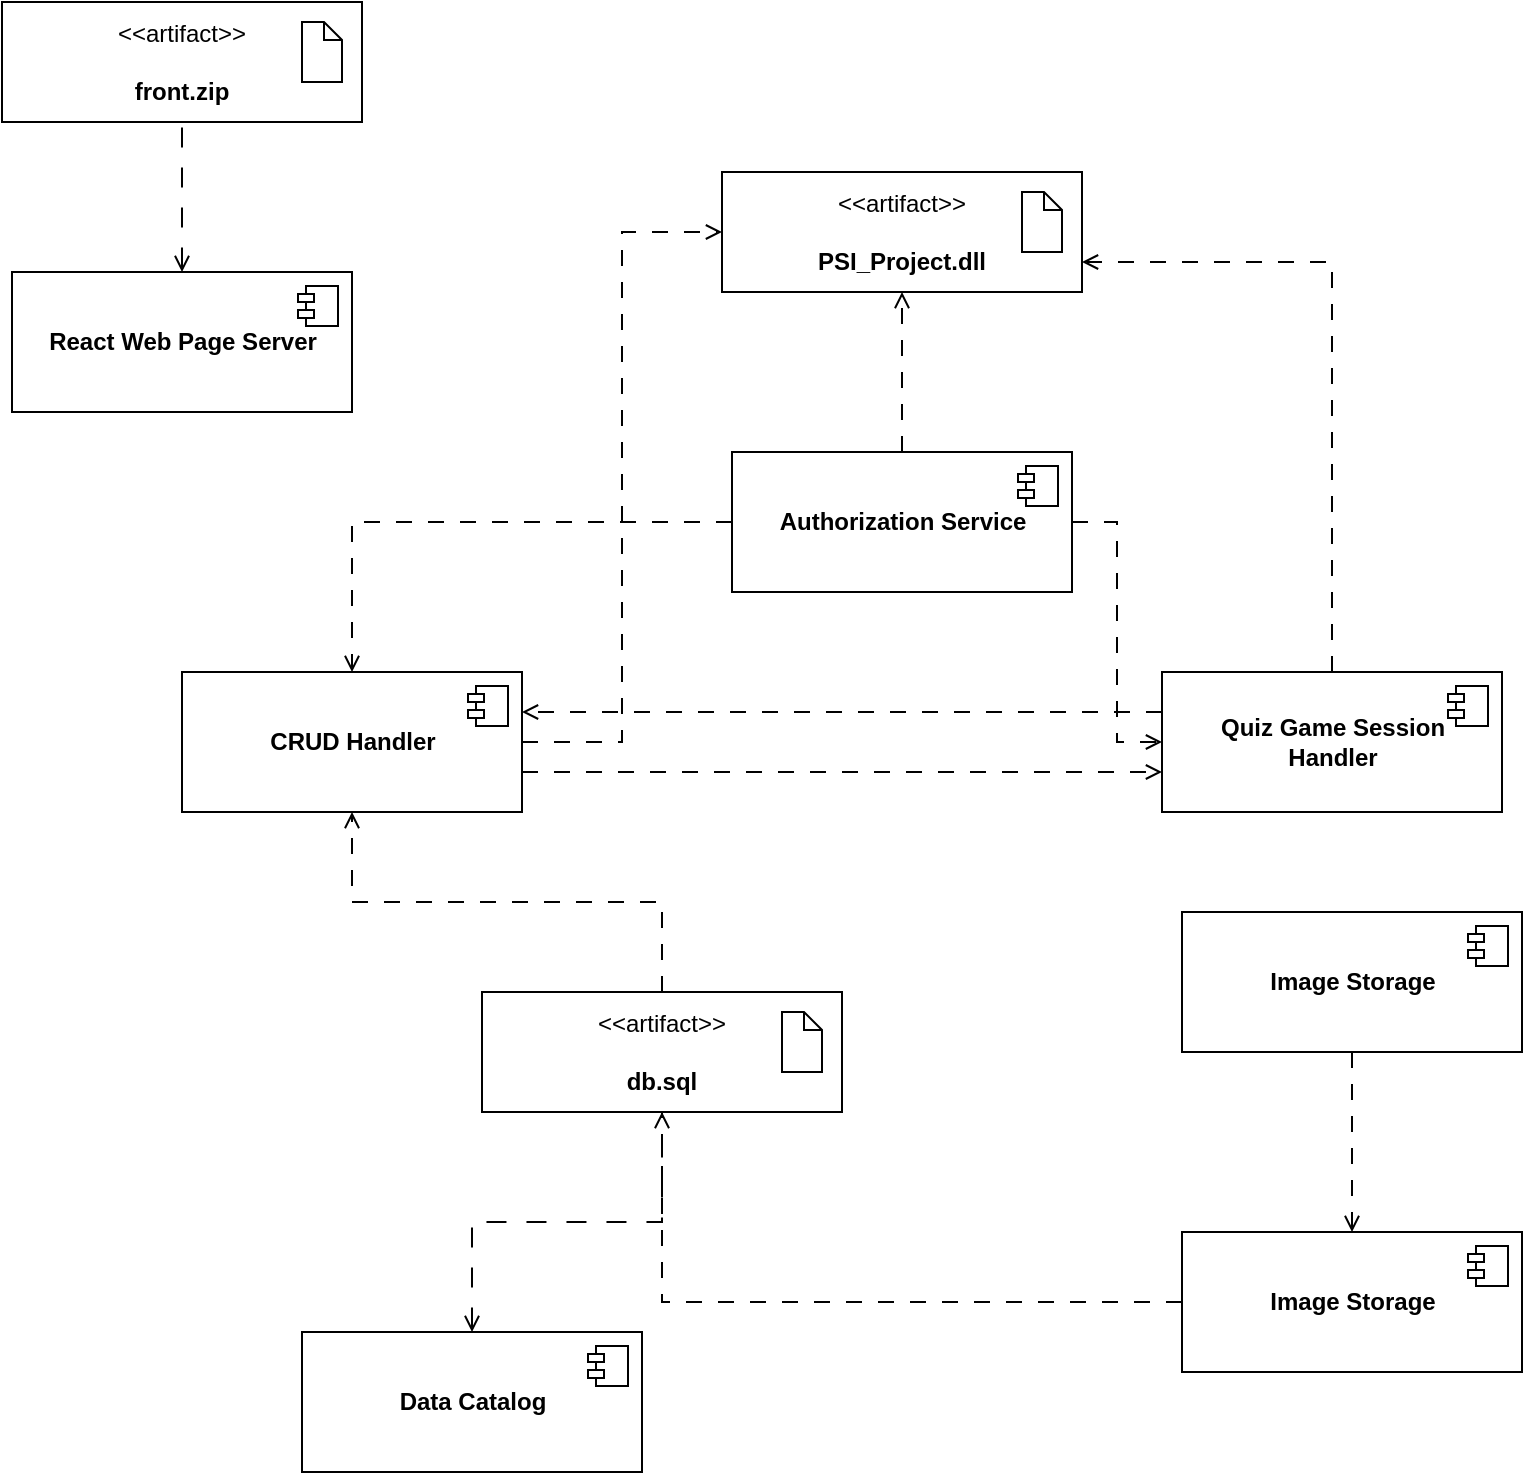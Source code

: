 <mxfile version="24.4.9" type="device">
  <diagram name="Page-1" id="VPrzIBP_xwfoXw6NHjKK">
    <mxGraphModel dx="1784" dy="1062" grid="1" gridSize="10" guides="1" tooltips="1" connect="1" arrows="1" fold="1" page="1" pageScale="1" pageWidth="850" pageHeight="1100" math="0" shadow="0">
      <root>
        <mxCell id="0" />
        <mxCell id="1" parent="0" />
        <mxCell id="uy4nL8FS2LguV1v71N7g-1" value="" style="group" parent="1" vertex="1" connectable="0">
          <mxGeometry x="50" y="145" width="180" height="60" as="geometry" />
        </mxCell>
        <mxCell id="uy4nL8FS2LguV1v71N7g-2" value="&amp;lt;&amp;lt;artifact&amp;gt;&amp;gt;&lt;br&gt;&lt;br&gt;&lt;b&gt;front.zip&lt;/b&gt;" style="html=1;align=center;verticalAlign=middle;dashed=0;whiteSpace=wrap;" parent="uy4nL8FS2LguV1v71N7g-1" vertex="1">
          <mxGeometry width="180" height="60" as="geometry" />
        </mxCell>
        <mxCell id="uy4nL8FS2LguV1v71N7g-3" value="" style="shape=note2;size=9;childLayout=stackLayout;horizontalStack=0;resizeParent=1;resizeParentMax=0;resizeLast=0;collapsible=0;marginBottom=0;html=1;container=1;" parent="uy4nL8FS2LguV1v71N7g-1" vertex="1">
          <mxGeometry x="150" y="10" width="20" height="30" as="geometry" />
        </mxCell>
        <mxCell id="uy4nL8FS2LguV1v71N7g-4" value="" style="group" parent="1" vertex="1" connectable="0">
          <mxGeometry x="290" y="640" width="180" height="60" as="geometry" />
        </mxCell>
        <mxCell id="uy4nL8FS2LguV1v71N7g-5" value="&amp;lt;&amp;lt;artifact&amp;gt;&amp;gt;&lt;br&gt;&lt;br&gt;&lt;b&gt;db.sql&lt;/b&gt;" style="html=1;align=center;verticalAlign=middle;dashed=0;whiteSpace=wrap;" parent="uy4nL8FS2LguV1v71N7g-4" vertex="1">
          <mxGeometry width="180" height="60" as="geometry" />
        </mxCell>
        <mxCell id="uy4nL8FS2LguV1v71N7g-6" value="" style="shape=note2;size=9;childLayout=stackLayout;horizontalStack=0;resizeParent=1;resizeParentMax=0;resizeLast=0;collapsible=0;marginBottom=0;html=1;container=1;" parent="uy4nL8FS2LguV1v71N7g-4" vertex="1">
          <mxGeometry x="150" y="10" width="20" height="30" as="geometry" />
        </mxCell>
        <mxCell id="uy4nL8FS2LguV1v71N7g-7" value="" style="group" parent="1" vertex="1" connectable="0">
          <mxGeometry x="410" y="230" width="180" height="60" as="geometry" />
        </mxCell>
        <mxCell id="uy4nL8FS2LguV1v71N7g-8" value="&amp;lt;&amp;lt;artifact&amp;gt;&amp;gt;&lt;br&gt;&lt;br&gt;&lt;b&gt;PSI_Project.dll&lt;/b&gt;" style="html=1;align=center;verticalAlign=middle;dashed=0;whiteSpace=wrap;" parent="uy4nL8FS2LguV1v71N7g-7" vertex="1">
          <mxGeometry width="180" height="60" as="geometry" />
        </mxCell>
        <mxCell id="uy4nL8FS2LguV1v71N7g-9" value="" style="shape=note2;size=9;childLayout=stackLayout;horizontalStack=0;resizeParent=1;resizeParentMax=0;resizeLast=0;collapsible=0;marginBottom=0;html=1;container=1;" parent="uy4nL8FS2LguV1v71N7g-7" vertex="1">
          <mxGeometry x="150" y="10" width="20" height="30" as="geometry" />
        </mxCell>
        <mxCell id="uy4nL8FS2LguV1v71N7g-10" value="" style="endArrow=none;startArrow=open;endFill=0;startFill=0;endSize=8;html=1;verticalAlign=bottom;dashed=1;labelBackgroundColor=none;dashPattern=10 10;rounded=0;edgeStyle=orthogonalEdgeStyle;exitX=0.5;exitY=0;exitDx=0;exitDy=0;" parent="1" source="uy4nL8FS2LguV1v71N7g-15" target="uy4nL8FS2LguV1v71N7g-2" edge="1">
          <mxGeometry width="160" relative="1" as="geometry">
            <mxPoint x="130" y="345" as="sourcePoint" />
            <mxPoint x="590" y="225" as="targetPoint" />
          </mxGeometry>
        </mxCell>
        <mxCell id="uy4nL8FS2LguV1v71N7g-11" value="" style="endArrow=none;startArrow=open;endFill=0;startFill=0;endSize=8;html=1;verticalAlign=bottom;dashed=1;labelBackgroundColor=none;dashPattern=10 10;rounded=0;edgeStyle=orthogonalEdgeStyle;exitX=0.5;exitY=0;exitDx=0;exitDy=0;" parent="1" source="uy4nL8FS2LguV1v71N7g-31" target="uy4nL8FS2LguV1v71N7g-5" edge="1">
          <mxGeometry width="160" relative="1" as="geometry">
            <mxPoint x="980" y="370" as="sourcePoint" />
            <mxPoint x="790" y="140" as="targetPoint" />
          </mxGeometry>
        </mxCell>
        <mxCell id="uy4nL8FS2LguV1v71N7g-15" value="&lt;b&gt;React Web Page Server&lt;/b&gt;" style="html=1;dropTarget=0;" parent="1" vertex="1">
          <mxGeometry x="55" y="280" width="170" height="70" as="geometry" />
        </mxCell>
        <mxCell id="uy4nL8FS2LguV1v71N7g-16" value="" style="shape=module;jettyWidth=8;jettyHeight=4;" parent="uy4nL8FS2LguV1v71N7g-15" vertex="1">
          <mxGeometry x="1" width="20" height="20" relative="1" as="geometry">
            <mxPoint x="-27" y="7" as="offset" />
          </mxGeometry>
        </mxCell>
        <mxCell id="nhdxQKVqqA44LSBXfSNr-405" style="edgeStyle=orthogonalEdgeStyle;rounded=0;orthogonalLoop=1;jettySize=auto;html=1;entryX=0;entryY=0.5;entryDx=0;entryDy=0;dashed=1;dashPattern=8 8;endArrow=open;endFill=0;" parent="1" source="uy4nL8FS2LguV1v71N7g-17" target="uy4nL8FS2LguV1v71N7g-8" edge="1">
          <mxGeometry relative="1" as="geometry" />
        </mxCell>
        <mxCell id="nhdxQKVqqA44LSBXfSNr-410" style="edgeStyle=orthogonalEdgeStyle;rounded=0;orthogonalLoop=1;jettySize=auto;html=1;entryX=0;entryY=0.5;entryDx=0;entryDy=0;dashed=1;dashPattern=8 8;endArrow=open;endFill=0;" parent="1" edge="1">
          <mxGeometry relative="1" as="geometry">
            <mxPoint x="310" y="530" as="sourcePoint" />
            <mxPoint x="630" y="530" as="targetPoint" />
          </mxGeometry>
        </mxCell>
        <mxCell id="uy4nL8FS2LguV1v71N7g-17" value="&lt;b&gt;CRUD Handler&lt;br&gt;&lt;/b&gt;" style="html=1;dropTarget=0;" parent="1" vertex="1">
          <mxGeometry x="140" y="480" width="170" height="70" as="geometry" />
        </mxCell>
        <mxCell id="uy4nL8FS2LguV1v71N7g-18" value="" style="shape=module;jettyWidth=8;jettyHeight=4;" parent="uy4nL8FS2LguV1v71N7g-17" vertex="1">
          <mxGeometry x="1" width="20" height="20" relative="1" as="geometry">
            <mxPoint x="-27" y="7" as="offset" />
          </mxGeometry>
        </mxCell>
        <mxCell id="nhdxQKVqqA44LSBXfSNr-407" style="edgeStyle=orthogonalEdgeStyle;rounded=0;orthogonalLoop=1;jettySize=auto;html=1;entryX=0.5;entryY=1;entryDx=0;entryDy=0;dashed=1;dashPattern=8 8;endArrow=open;endFill=0;" parent="1" source="uy4nL8FS2LguV1v71N7g-21" target="uy4nL8FS2LguV1v71N7g-8" edge="1">
          <mxGeometry relative="1" as="geometry" />
        </mxCell>
        <mxCell id="nhdxQKVqqA44LSBXfSNr-408" style="edgeStyle=orthogonalEdgeStyle;rounded=0;orthogonalLoop=1;jettySize=auto;html=1;entryX=0;entryY=0.5;entryDx=0;entryDy=0;dashed=1;dashPattern=8 8;endArrow=open;endFill=0;" parent="1" source="uy4nL8FS2LguV1v71N7g-21" target="uy4nL8FS2LguV1v71N7g-25" edge="1">
          <mxGeometry relative="1" as="geometry" />
        </mxCell>
        <mxCell id="nhdxQKVqqA44LSBXfSNr-417" style="edgeStyle=orthogonalEdgeStyle;rounded=0;orthogonalLoop=1;jettySize=auto;html=1;entryX=0.5;entryY=0;entryDx=0;entryDy=0;dashed=1;dashPattern=8 8;endArrow=open;endFill=0;" parent="1" source="uy4nL8FS2LguV1v71N7g-21" target="uy4nL8FS2LguV1v71N7g-17" edge="1">
          <mxGeometry relative="1" as="geometry" />
        </mxCell>
        <mxCell id="uy4nL8FS2LguV1v71N7g-21" value="&lt;b&gt;Authorization Service&lt;/b&gt;" style="html=1;dropTarget=0;" parent="1" vertex="1">
          <mxGeometry x="415" y="370" width="170" height="70" as="geometry" />
        </mxCell>
        <mxCell id="uy4nL8FS2LguV1v71N7g-22" value="" style="shape=module;jettyWidth=8;jettyHeight=4;" parent="uy4nL8FS2LguV1v71N7g-21" vertex="1">
          <mxGeometry x="1" width="20" height="20" relative="1" as="geometry">
            <mxPoint x="-27" y="7" as="offset" />
          </mxGeometry>
        </mxCell>
        <mxCell id="nhdxQKVqqA44LSBXfSNr-409" style="edgeStyle=orthogonalEdgeStyle;rounded=0;orthogonalLoop=1;jettySize=auto;html=1;entryX=1;entryY=0.5;entryDx=0;entryDy=0;dashed=1;dashPattern=8 8;endArrow=open;endFill=0;" parent="1" edge="1">
          <mxGeometry relative="1" as="geometry">
            <mxPoint x="630" y="500" as="sourcePoint" />
            <mxPoint x="310" y="500" as="targetPoint" />
          </mxGeometry>
        </mxCell>
        <mxCell id="nhdxQKVqqA44LSBXfSNr-416" style="edgeStyle=orthogonalEdgeStyle;rounded=0;orthogonalLoop=1;jettySize=auto;html=1;entryX=1;entryY=0.75;entryDx=0;entryDy=0;exitX=0.5;exitY=0;exitDx=0;exitDy=0;dashed=1;dashPattern=8 8;endArrow=open;endFill=0;" parent="1" source="uy4nL8FS2LguV1v71N7g-25" target="uy4nL8FS2LguV1v71N7g-8" edge="1">
          <mxGeometry relative="1" as="geometry" />
        </mxCell>
        <mxCell id="uy4nL8FS2LguV1v71N7g-25" value="&lt;b&gt;Quiz Game Session&lt;br&gt;Handler&lt;/b&gt;" style="html=1;dropTarget=0;" parent="1" vertex="1">
          <mxGeometry x="630" y="480" width="170" height="70" as="geometry" />
        </mxCell>
        <mxCell id="uy4nL8FS2LguV1v71N7g-26" value="" style="shape=module;jettyWidth=8;jettyHeight=4;" parent="uy4nL8FS2LguV1v71N7g-25" vertex="1">
          <mxGeometry x="1" width="20" height="20" relative="1" as="geometry">
            <mxPoint x="-27" y="7" as="offset" />
          </mxGeometry>
        </mxCell>
        <mxCell id="nhdxQKVqqA44LSBXfSNr-414" style="edgeStyle=orthogonalEdgeStyle;rounded=0;orthogonalLoop=1;jettySize=auto;html=1;entryX=0.5;entryY=1;entryDx=0;entryDy=0;dashed=1;dashPattern=8 8;endArrow=open;endFill=0;" parent="1" source="uy4nL8FS2LguV1v71N7g-27" target="uy4nL8FS2LguV1v71N7g-5" edge="1">
          <mxGeometry relative="1" as="geometry" />
        </mxCell>
        <mxCell id="uy4nL8FS2LguV1v71N7g-27" value="&lt;b&gt;Image Storage&lt;br&gt;&lt;/b&gt;" style="html=1;dropTarget=0;" parent="1" vertex="1">
          <mxGeometry x="640" y="760" width="170" height="70" as="geometry" />
        </mxCell>
        <mxCell id="uy4nL8FS2LguV1v71N7g-28" value="" style="shape=module;jettyWidth=8;jettyHeight=4;" parent="uy4nL8FS2LguV1v71N7g-27" vertex="1">
          <mxGeometry x="1" width="20" height="20" relative="1" as="geometry">
            <mxPoint x="-27" y="7" as="offset" />
          </mxGeometry>
        </mxCell>
        <mxCell id="uy4nL8FS2LguV1v71N7g-31" value="&lt;b&gt;Data Catalog&lt;br&gt;&lt;/b&gt;" style="html=1;dropTarget=0;" parent="1" vertex="1">
          <mxGeometry x="200" y="810" width="170" height="70" as="geometry" />
        </mxCell>
        <mxCell id="uy4nL8FS2LguV1v71N7g-32" value="" style="shape=module;jettyWidth=8;jettyHeight=4;" parent="uy4nL8FS2LguV1v71N7g-31" vertex="1">
          <mxGeometry x="1" width="20" height="20" relative="1" as="geometry">
            <mxPoint x="-27" y="7" as="offset" />
          </mxGeometry>
        </mxCell>
        <mxCell id="nhdxQKVqqA44LSBXfSNr-413" style="edgeStyle=orthogonalEdgeStyle;rounded=0;orthogonalLoop=1;jettySize=auto;html=1;entryX=0.5;entryY=0;entryDx=0;entryDy=0;dashed=1;dashPattern=8 8;endArrow=open;endFill=0;" parent="1" source="nhdxQKVqqA44LSBXfSNr-411" target="uy4nL8FS2LguV1v71N7g-27" edge="1">
          <mxGeometry relative="1" as="geometry" />
        </mxCell>
        <mxCell id="nhdxQKVqqA44LSBXfSNr-411" value="&lt;b&gt;Image Storage&lt;br&gt;&lt;/b&gt;" style="html=1;dropTarget=0;" parent="1" vertex="1">
          <mxGeometry x="640" y="600" width="170" height="70" as="geometry" />
        </mxCell>
        <mxCell id="nhdxQKVqqA44LSBXfSNr-412" value="" style="shape=module;jettyWidth=8;jettyHeight=4;" parent="nhdxQKVqqA44LSBXfSNr-411" vertex="1">
          <mxGeometry x="1" width="20" height="20" relative="1" as="geometry">
            <mxPoint x="-27" y="7" as="offset" />
          </mxGeometry>
        </mxCell>
        <mxCell id="nhdxQKVqqA44LSBXfSNr-415" style="edgeStyle=orthogonalEdgeStyle;rounded=0;orthogonalLoop=1;jettySize=auto;html=1;entryX=0.5;entryY=1;entryDx=0;entryDy=0;dashed=1;dashPattern=8 8;endArrow=open;endFill=0;" parent="1" source="uy4nL8FS2LguV1v71N7g-5" target="uy4nL8FS2LguV1v71N7g-17" edge="1">
          <mxGeometry relative="1" as="geometry" />
        </mxCell>
      </root>
    </mxGraphModel>
  </diagram>
</mxfile>
